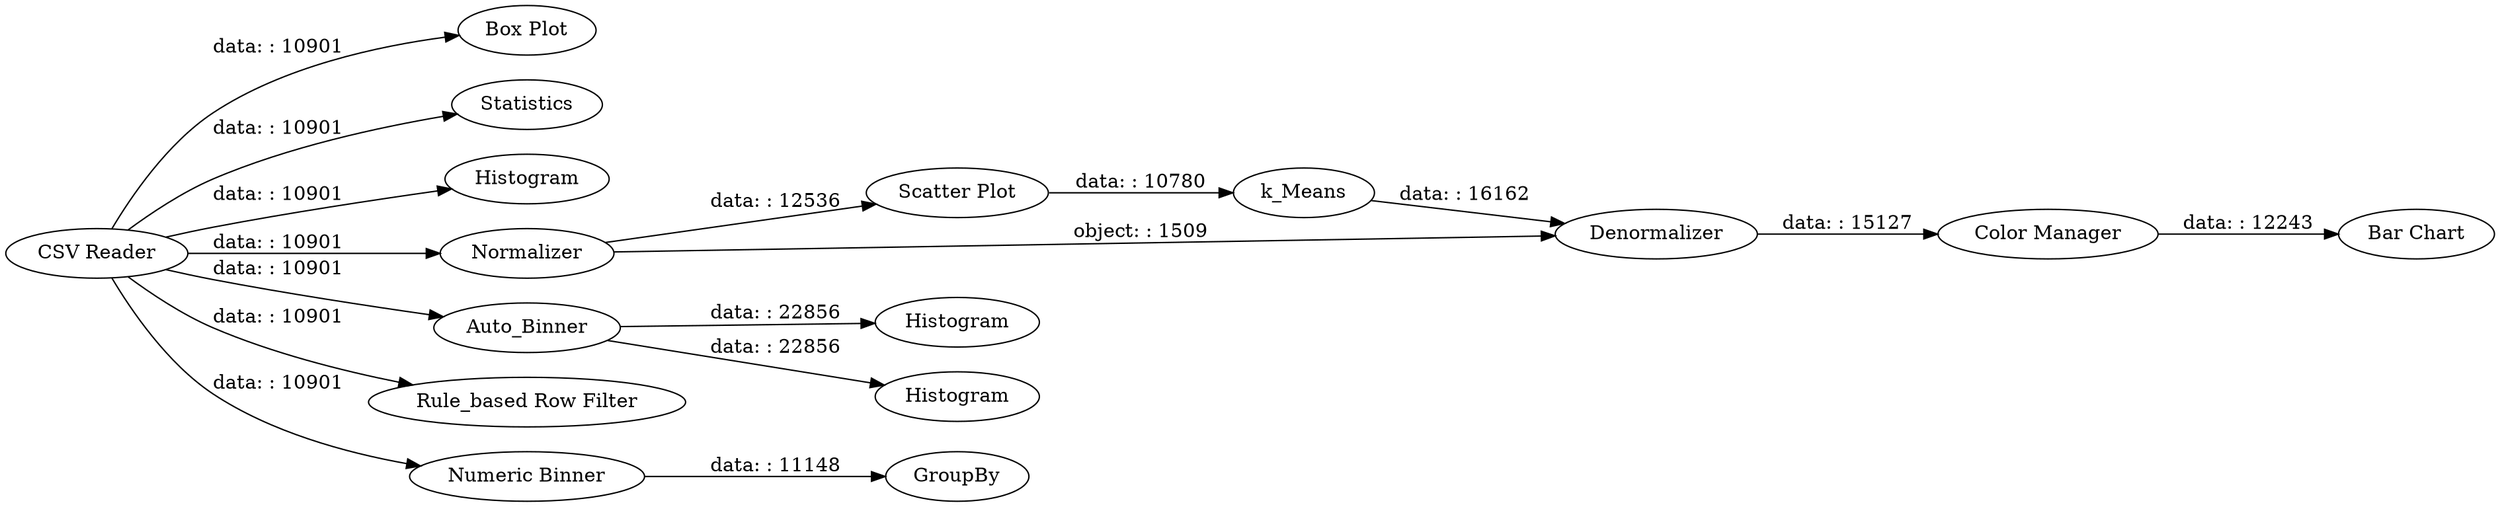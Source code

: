 digraph {
	"864969683960037374_27" [label="Box Plot"]
	"864969683960037374_14" [label=Statistics]
	"864969683960037374_26" [label="Bar Chart"]
	"864969683960037374_20" [label=GroupBy]
	"864969683960037374_16" [label=Histogram]
	"864969683960037374_1" [label="CSV Reader"]
	"864969683960037374_17" [label=Histogram]
	"864969683960037374_2" [label=Normalizer]
	"864969683960037374_15" [label=Auto_Binner]
	"864969683960037374_21" [label="Scatter Plot"]
	"864969683960037374_18" [label=Histogram]
	"864969683960037374_28" [label="Rule_based Row Filter"]
	"864969683960037374_4" [label=Denormalizer]
	"864969683960037374_3" [label=k_Means]
	"864969683960037374_19" [label="Numeric Binner"]
	"864969683960037374_23" [label="Color Manager"]
	"864969683960037374_1" -> "864969683960037374_28" [label="data: : 10901"]
	"864969683960037374_1" -> "864969683960037374_27" [label="data: : 10901"]
	"864969683960037374_1" -> "864969683960037374_2" [label="data: : 10901"]
	"864969683960037374_4" -> "864969683960037374_23" [label="data: : 15127"]
	"864969683960037374_15" -> "864969683960037374_18" [label="data: : 22856"]
	"864969683960037374_2" -> "864969683960037374_4" [label="object: : 1509"]
	"864969683960037374_2" -> "864969683960037374_21" [label="data: : 12536"]
	"864969683960037374_23" -> "864969683960037374_26" [label="data: : 12243"]
	"864969683960037374_1" -> "864969683960037374_17" [label="data: : 10901"]
	"864969683960037374_3" -> "864969683960037374_4" [label="data: : 16162"]
	"864969683960037374_1" -> "864969683960037374_19" [label="data: : 10901"]
	"864969683960037374_19" -> "864969683960037374_20" [label="data: : 11148"]
	"864969683960037374_15" -> "864969683960037374_16" [label="data: : 22856"]
	"864969683960037374_1" -> "864969683960037374_15" [label="data: : 10901"]
	"864969683960037374_1" -> "864969683960037374_14" [label="data: : 10901"]
	"864969683960037374_21" -> "864969683960037374_3" [label="data: : 10780"]
	rankdir=LR
}
